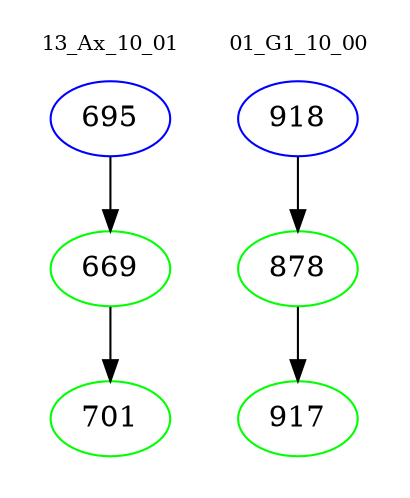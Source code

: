digraph{
subgraph cluster_0 {
color = white
label = "13_Ax_10_01";
fontsize=10;
T0_695 [label="695", color="blue"]
T0_695 -> T0_669 [color="black"]
T0_669 [label="669", color="green"]
T0_669 -> T0_701 [color="black"]
T0_701 [label="701", color="green"]
}
subgraph cluster_1 {
color = white
label = "01_G1_10_00";
fontsize=10;
T1_918 [label="918", color="blue"]
T1_918 -> T1_878 [color="black"]
T1_878 [label="878", color="green"]
T1_878 -> T1_917 [color="black"]
T1_917 [label="917", color="green"]
}
}
